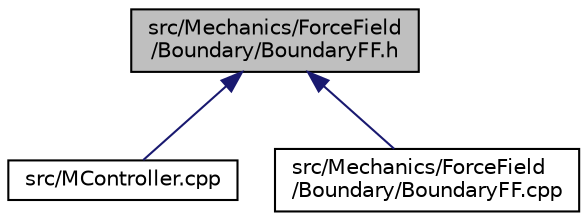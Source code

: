 digraph "src/Mechanics/ForceField/Boundary/BoundaryFF.h"
{
 // INTERACTIVE_SVG=YES
  edge [fontname="Helvetica",fontsize="10",labelfontname="Helvetica",labelfontsize="10"];
  node [fontname="Helvetica",fontsize="10",shape=record];
  Node13 [label="src/Mechanics/ForceField\l/Boundary/BoundaryFF.h",height=0.2,width=0.4,color="black", fillcolor="grey75", style="filled", fontcolor="black"];
  Node13 -> Node14 [dir="back",color="midnightblue",fontsize="10",style="solid",fontname="Helvetica"];
  Node14 [label="src/MController.cpp",height=0.2,width=0.4,color="black", fillcolor="white", style="filled",URL="$MController_8cpp.html"];
  Node13 -> Node15 [dir="back",color="midnightblue",fontsize="10",style="solid",fontname="Helvetica"];
  Node15 [label="src/Mechanics/ForceField\l/Boundary/BoundaryFF.cpp",height=0.2,width=0.4,color="black", fillcolor="white", style="filled",URL="$BoundaryFF_8cpp.html"];
}
